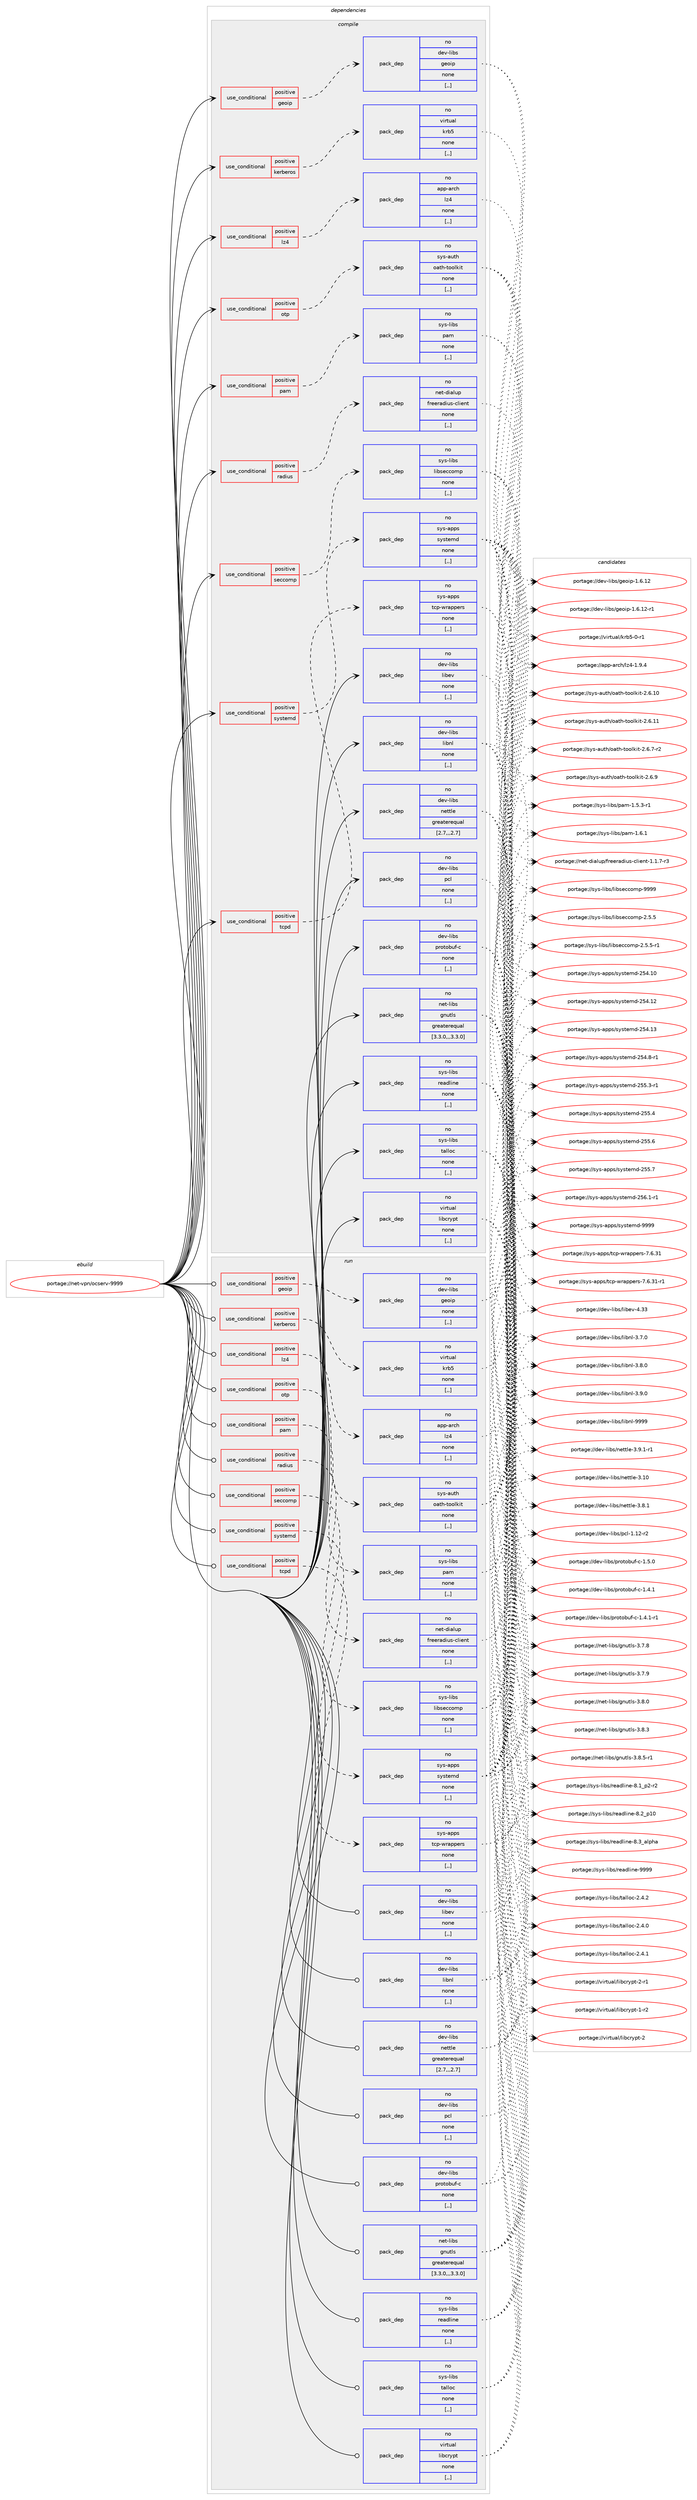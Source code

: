 digraph prolog {

# *************
# Graph options
# *************

newrank=true;
concentrate=true;
compound=true;
graph [rankdir=LR,fontname=Helvetica,fontsize=10,ranksep=1.5];#, ranksep=2.5, nodesep=0.2];
edge  [arrowhead=vee];
node  [fontname=Helvetica,fontsize=10];

# **********
# The ebuild
# **********

subgraph cluster_leftcol {
color=gray;
rank=same;
label=<<i>ebuild</i>>;
id [label="portage://net-vpn/ocserv-9999", color=red, width=4, href="../net-vpn/ocserv-9999.svg"];
}

# ****************
# The dependencies
# ****************

subgraph cluster_midcol {
color=gray;
label=<<i>dependencies</i>>;
subgraph cluster_compile {
fillcolor="#eeeeee";
style=filled;
label=<<i>compile</i>>;
subgraph cond99610 {
dependency377347 [label=<<TABLE BORDER="0" CELLBORDER="1" CELLSPACING="0" CELLPADDING="4"><TR><TD ROWSPAN="3" CELLPADDING="10">use_conditional</TD></TR><TR><TD>positive</TD></TR><TR><TD>geoip</TD></TR></TABLE>>, shape=none, color=red];
subgraph pack275011 {
dependency377348 [label=<<TABLE BORDER="0" CELLBORDER="1" CELLSPACING="0" CELLPADDING="4" WIDTH="220"><TR><TD ROWSPAN="6" CELLPADDING="30">pack_dep</TD></TR><TR><TD WIDTH="110">no</TD></TR><TR><TD>dev-libs</TD></TR><TR><TD>geoip</TD></TR><TR><TD>none</TD></TR><TR><TD>[,,]</TD></TR></TABLE>>, shape=none, color=blue];
}
dependency377347:e -> dependency377348:w [weight=20,style="dashed",arrowhead="vee"];
}
id:e -> dependency377347:w [weight=20,style="solid",arrowhead="vee"];
subgraph cond99611 {
dependency377349 [label=<<TABLE BORDER="0" CELLBORDER="1" CELLSPACING="0" CELLPADDING="4"><TR><TD ROWSPAN="3" CELLPADDING="10">use_conditional</TD></TR><TR><TD>positive</TD></TR><TR><TD>kerberos</TD></TR></TABLE>>, shape=none, color=red];
subgraph pack275012 {
dependency377350 [label=<<TABLE BORDER="0" CELLBORDER="1" CELLSPACING="0" CELLPADDING="4" WIDTH="220"><TR><TD ROWSPAN="6" CELLPADDING="30">pack_dep</TD></TR><TR><TD WIDTH="110">no</TD></TR><TR><TD>virtual</TD></TR><TR><TD>krb5</TD></TR><TR><TD>none</TD></TR><TR><TD>[,,]</TD></TR></TABLE>>, shape=none, color=blue];
}
dependency377349:e -> dependency377350:w [weight=20,style="dashed",arrowhead="vee"];
}
id:e -> dependency377349:w [weight=20,style="solid",arrowhead="vee"];
subgraph cond99612 {
dependency377351 [label=<<TABLE BORDER="0" CELLBORDER="1" CELLSPACING="0" CELLPADDING="4"><TR><TD ROWSPAN="3" CELLPADDING="10">use_conditional</TD></TR><TR><TD>positive</TD></TR><TR><TD>lz4</TD></TR></TABLE>>, shape=none, color=red];
subgraph pack275013 {
dependency377352 [label=<<TABLE BORDER="0" CELLBORDER="1" CELLSPACING="0" CELLPADDING="4" WIDTH="220"><TR><TD ROWSPAN="6" CELLPADDING="30">pack_dep</TD></TR><TR><TD WIDTH="110">no</TD></TR><TR><TD>app-arch</TD></TR><TR><TD>lz4</TD></TR><TR><TD>none</TD></TR><TR><TD>[,,]</TD></TR></TABLE>>, shape=none, color=blue];
}
dependency377351:e -> dependency377352:w [weight=20,style="dashed",arrowhead="vee"];
}
id:e -> dependency377351:w [weight=20,style="solid",arrowhead="vee"];
subgraph cond99613 {
dependency377353 [label=<<TABLE BORDER="0" CELLBORDER="1" CELLSPACING="0" CELLPADDING="4"><TR><TD ROWSPAN="3" CELLPADDING="10">use_conditional</TD></TR><TR><TD>positive</TD></TR><TR><TD>otp</TD></TR></TABLE>>, shape=none, color=red];
subgraph pack275014 {
dependency377354 [label=<<TABLE BORDER="0" CELLBORDER="1" CELLSPACING="0" CELLPADDING="4" WIDTH="220"><TR><TD ROWSPAN="6" CELLPADDING="30">pack_dep</TD></TR><TR><TD WIDTH="110">no</TD></TR><TR><TD>sys-auth</TD></TR><TR><TD>oath-toolkit</TD></TR><TR><TD>none</TD></TR><TR><TD>[,,]</TD></TR></TABLE>>, shape=none, color=blue];
}
dependency377353:e -> dependency377354:w [weight=20,style="dashed",arrowhead="vee"];
}
id:e -> dependency377353:w [weight=20,style="solid",arrowhead="vee"];
subgraph cond99614 {
dependency377355 [label=<<TABLE BORDER="0" CELLBORDER="1" CELLSPACING="0" CELLPADDING="4"><TR><TD ROWSPAN="3" CELLPADDING="10">use_conditional</TD></TR><TR><TD>positive</TD></TR><TR><TD>pam</TD></TR></TABLE>>, shape=none, color=red];
subgraph pack275015 {
dependency377356 [label=<<TABLE BORDER="0" CELLBORDER="1" CELLSPACING="0" CELLPADDING="4" WIDTH="220"><TR><TD ROWSPAN="6" CELLPADDING="30">pack_dep</TD></TR><TR><TD WIDTH="110">no</TD></TR><TR><TD>sys-libs</TD></TR><TR><TD>pam</TD></TR><TR><TD>none</TD></TR><TR><TD>[,,]</TD></TR></TABLE>>, shape=none, color=blue];
}
dependency377355:e -> dependency377356:w [weight=20,style="dashed",arrowhead="vee"];
}
id:e -> dependency377355:w [weight=20,style="solid",arrowhead="vee"];
subgraph cond99615 {
dependency377357 [label=<<TABLE BORDER="0" CELLBORDER="1" CELLSPACING="0" CELLPADDING="4"><TR><TD ROWSPAN="3" CELLPADDING="10">use_conditional</TD></TR><TR><TD>positive</TD></TR><TR><TD>radius</TD></TR></TABLE>>, shape=none, color=red];
subgraph pack275016 {
dependency377358 [label=<<TABLE BORDER="0" CELLBORDER="1" CELLSPACING="0" CELLPADDING="4" WIDTH="220"><TR><TD ROWSPAN="6" CELLPADDING="30">pack_dep</TD></TR><TR><TD WIDTH="110">no</TD></TR><TR><TD>net-dialup</TD></TR><TR><TD>freeradius-client</TD></TR><TR><TD>none</TD></TR><TR><TD>[,,]</TD></TR></TABLE>>, shape=none, color=blue];
}
dependency377357:e -> dependency377358:w [weight=20,style="dashed",arrowhead="vee"];
}
id:e -> dependency377357:w [weight=20,style="solid",arrowhead="vee"];
subgraph cond99616 {
dependency377359 [label=<<TABLE BORDER="0" CELLBORDER="1" CELLSPACING="0" CELLPADDING="4"><TR><TD ROWSPAN="3" CELLPADDING="10">use_conditional</TD></TR><TR><TD>positive</TD></TR><TR><TD>seccomp</TD></TR></TABLE>>, shape=none, color=red];
subgraph pack275017 {
dependency377360 [label=<<TABLE BORDER="0" CELLBORDER="1" CELLSPACING="0" CELLPADDING="4" WIDTH="220"><TR><TD ROWSPAN="6" CELLPADDING="30">pack_dep</TD></TR><TR><TD WIDTH="110">no</TD></TR><TR><TD>sys-libs</TD></TR><TR><TD>libseccomp</TD></TR><TR><TD>none</TD></TR><TR><TD>[,,]</TD></TR></TABLE>>, shape=none, color=blue];
}
dependency377359:e -> dependency377360:w [weight=20,style="dashed",arrowhead="vee"];
}
id:e -> dependency377359:w [weight=20,style="solid",arrowhead="vee"];
subgraph cond99617 {
dependency377361 [label=<<TABLE BORDER="0" CELLBORDER="1" CELLSPACING="0" CELLPADDING="4"><TR><TD ROWSPAN="3" CELLPADDING="10">use_conditional</TD></TR><TR><TD>positive</TD></TR><TR><TD>systemd</TD></TR></TABLE>>, shape=none, color=red];
subgraph pack275018 {
dependency377362 [label=<<TABLE BORDER="0" CELLBORDER="1" CELLSPACING="0" CELLPADDING="4" WIDTH="220"><TR><TD ROWSPAN="6" CELLPADDING="30">pack_dep</TD></TR><TR><TD WIDTH="110">no</TD></TR><TR><TD>sys-apps</TD></TR><TR><TD>systemd</TD></TR><TR><TD>none</TD></TR><TR><TD>[,,]</TD></TR></TABLE>>, shape=none, color=blue];
}
dependency377361:e -> dependency377362:w [weight=20,style="dashed",arrowhead="vee"];
}
id:e -> dependency377361:w [weight=20,style="solid",arrowhead="vee"];
subgraph cond99618 {
dependency377363 [label=<<TABLE BORDER="0" CELLBORDER="1" CELLSPACING="0" CELLPADDING="4"><TR><TD ROWSPAN="3" CELLPADDING="10">use_conditional</TD></TR><TR><TD>positive</TD></TR><TR><TD>tcpd</TD></TR></TABLE>>, shape=none, color=red];
subgraph pack275019 {
dependency377364 [label=<<TABLE BORDER="0" CELLBORDER="1" CELLSPACING="0" CELLPADDING="4" WIDTH="220"><TR><TD ROWSPAN="6" CELLPADDING="30">pack_dep</TD></TR><TR><TD WIDTH="110">no</TD></TR><TR><TD>sys-apps</TD></TR><TR><TD>tcp-wrappers</TD></TR><TR><TD>none</TD></TR><TR><TD>[,,]</TD></TR></TABLE>>, shape=none, color=blue];
}
dependency377363:e -> dependency377364:w [weight=20,style="dashed",arrowhead="vee"];
}
id:e -> dependency377363:w [weight=20,style="solid",arrowhead="vee"];
subgraph pack275020 {
dependency377365 [label=<<TABLE BORDER="0" CELLBORDER="1" CELLSPACING="0" CELLPADDING="4" WIDTH="220"><TR><TD ROWSPAN="6" CELLPADDING="30">pack_dep</TD></TR><TR><TD WIDTH="110">no</TD></TR><TR><TD>dev-libs</TD></TR><TR><TD>libev</TD></TR><TR><TD>none</TD></TR><TR><TD>[,,]</TD></TR></TABLE>>, shape=none, color=blue];
}
id:e -> dependency377365:w [weight=20,style="solid",arrowhead="vee"];
subgraph pack275021 {
dependency377366 [label=<<TABLE BORDER="0" CELLBORDER="1" CELLSPACING="0" CELLPADDING="4" WIDTH="220"><TR><TD ROWSPAN="6" CELLPADDING="30">pack_dep</TD></TR><TR><TD WIDTH="110">no</TD></TR><TR><TD>dev-libs</TD></TR><TR><TD>libnl</TD></TR><TR><TD>none</TD></TR><TR><TD>[,,]</TD></TR></TABLE>>, shape=none, color=blue];
}
id:e -> dependency377366:w [weight=20,style="solid",arrowhead="vee"];
subgraph pack275022 {
dependency377367 [label=<<TABLE BORDER="0" CELLBORDER="1" CELLSPACING="0" CELLPADDING="4" WIDTH="220"><TR><TD ROWSPAN="6" CELLPADDING="30">pack_dep</TD></TR><TR><TD WIDTH="110">no</TD></TR><TR><TD>dev-libs</TD></TR><TR><TD>nettle</TD></TR><TR><TD>greaterequal</TD></TR><TR><TD>[2.7,,,2.7]</TD></TR></TABLE>>, shape=none, color=blue];
}
id:e -> dependency377367:w [weight=20,style="solid",arrowhead="vee"];
subgraph pack275023 {
dependency377368 [label=<<TABLE BORDER="0" CELLBORDER="1" CELLSPACING="0" CELLPADDING="4" WIDTH="220"><TR><TD ROWSPAN="6" CELLPADDING="30">pack_dep</TD></TR><TR><TD WIDTH="110">no</TD></TR><TR><TD>dev-libs</TD></TR><TR><TD>pcl</TD></TR><TR><TD>none</TD></TR><TR><TD>[,,]</TD></TR></TABLE>>, shape=none, color=blue];
}
id:e -> dependency377368:w [weight=20,style="solid",arrowhead="vee"];
subgraph pack275024 {
dependency377369 [label=<<TABLE BORDER="0" CELLBORDER="1" CELLSPACING="0" CELLPADDING="4" WIDTH="220"><TR><TD ROWSPAN="6" CELLPADDING="30">pack_dep</TD></TR><TR><TD WIDTH="110">no</TD></TR><TR><TD>dev-libs</TD></TR><TR><TD>protobuf-c</TD></TR><TR><TD>none</TD></TR><TR><TD>[,,]</TD></TR></TABLE>>, shape=none, color=blue];
}
id:e -> dependency377369:w [weight=20,style="solid",arrowhead="vee"];
subgraph pack275025 {
dependency377370 [label=<<TABLE BORDER="0" CELLBORDER="1" CELLSPACING="0" CELLPADDING="4" WIDTH="220"><TR><TD ROWSPAN="6" CELLPADDING="30">pack_dep</TD></TR><TR><TD WIDTH="110">no</TD></TR><TR><TD>net-libs</TD></TR><TR><TD>gnutls</TD></TR><TR><TD>greaterequal</TD></TR><TR><TD>[3.3.0,,,3.3.0]</TD></TR></TABLE>>, shape=none, color=blue];
}
id:e -> dependency377370:w [weight=20,style="solid",arrowhead="vee"];
subgraph pack275026 {
dependency377371 [label=<<TABLE BORDER="0" CELLBORDER="1" CELLSPACING="0" CELLPADDING="4" WIDTH="220"><TR><TD ROWSPAN="6" CELLPADDING="30">pack_dep</TD></TR><TR><TD WIDTH="110">no</TD></TR><TR><TD>sys-libs</TD></TR><TR><TD>readline</TD></TR><TR><TD>none</TD></TR><TR><TD>[,,]</TD></TR></TABLE>>, shape=none, color=blue];
}
id:e -> dependency377371:w [weight=20,style="solid",arrowhead="vee"];
subgraph pack275027 {
dependency377372 [label=<<TABLE BORDER="0" CELLBORDER="1" CELLSPACING="0" CELLPADDING="4" WIDTH="220"><TR><TD ROWSPAN="6" CELLPADDING="30">pack_dep</TD></TR><TR><TD WIDTH="110">no</TD></TR><TR><TD>sys-libs</TD></TR><TR><TD>talloc</TD></TR><TR><TD>none</TD></TR><TR><TD>[,,]</TD></TR></TABLE>>, shape=none, color=blue];
}
id:e -> dependency377372:w [weight=20,style="solid",arrowhead="vee"];
subgraph pack275028 {
dependency377373 [label=<<TABLE BORDER="0" CELLBORDER="1" CELLSPACING="0" CELLPADDING="4" WIDTH="220"><TR><TD ROWSPAN="6" CELLPADDING="30">pack_dep</TD></TR><TR><TD WIDTH="110">no</TD></TR><TR><TD>virtual</TD></TR><TR><TD>libcrypt</TD></TR><TR><TD>none</TD></TR><TR><TD>[,,]</TD></TR></TABLE>>, shape=none, color=blue];
}
id:e -> dependency377373:w [weight=20,style="solid",arrowhead="vee"];
}
subgraph cluster_compileandrun {
fillcolor="#eeeeee";
style=filled;
label=<<i>compile and run</i>>;
}
subgraph cluster_run {
fillcolor="#eeeeee";
style=filled;
label=<<i>run</i>>;
subgraph cond99619 {
dependency377374 [label=<<TABLE BORDER="0" CELLBORDER="1" CELLSPACING="0" CELLPADDING="4"><TR><TD ROWSPAN="3" CELLPADDING="10">use_conditional</TD></TR><TR><TD>positive</TD></TR><TR><TD>geoip</TD></TR></TABLE>>, shape=none, color=red];
subgraph pack275029 {
dependency377375 [label=<<TABLE BORDER="0" CELLBORDER="1" CELLSPACING="0" CELLPADDING="4" WIDTH="220"><TR><TD ROWSPAN="6" CELLPADDING="30">pack_dep</TD></TR><TR><TD WIDTH="110">no</TD></TR><TR><TD>dev-libs</TD></TR><TR><TD>geoip</TD></TR><TR><TD>none</TD></TR><TR><TD>[,,]</TD></TR></TABLE>>, shape=none, color=blue];
}
dependency377374:e -> dependency377375:w [weight=20,style="dashed",arrowhead="vee"];
}
id:e -> dependency377374:w [weight=20,style="solid",arrowhead="odot"];
subgraph cond99620 {
dependency377376 [label=<<TABLE BORDER="0" CELLBORDER="1" CELLSPACING="0" CELLPADDING="4"><TR><TD ROWSPAN="3" CELLPADDING="10">use_conditional</TD></TR><TR><TD>positive</TD></TR><TR><TD>kerberos</TD></TR></TABLE>>, shape=none, color=red];
subgraph pack275030 {
dependency377377 [label=<<TABLE BORDER="0" CELLBORDER="1" CELLSPACING="0" CELLPADDING="4" WIDTH="220"><TR><TD ROWSPAN="6" CELLPADDING="30">pack_dep</TD></TR><TR><TD WIDTH="110">no</TD></TR><TR><TD>virtual</TD></TR><TR><TD>krb5</TD></TR><TR><TD>none</TD></TR><TR><TD>[,,]</TD></TR></TABLE>>, shape=none, color=blue];
}
dependency377376:e -> dependency377377:w [weight=20,style="dashed",arrowhead="vee"];
}
id:e -> dependency377376:w [weight=20,style="solid",arrowhead="odot"];
subgraph cond99621 {
dependency377378 [label=<<TABLE BORDER="0" CELLBORDER="1" CELLSPACING="0" CELLPADDING="4"><TR><TD ROWSPAN="3" CELLPADDING="10">use_conditional</TD></TR><TR><TD>positive</TD></TR><TR><TD>lz4</TD></TR></TABLE>>, shape=none, color=red];
subgraph pack275031 {
dependency377379 [label=<<TABLE BORDER="0" CELLBORDER="1" CELLSPACING="0" CELLPADDING="4" WIDTH="220"><TR><TD ROWSPAN="6" CELLPADDING="30">pack_dep</TD></TR><TR><TD WIDTH="110">no</TD></TR><TR><TD>app-arch</TD></TR><TR><TD>lz4</TD></TR><TR><TD>none</TD></TR><TR><TD>[,,]</TD></TR></TABLE>>, shape=none, color=blue];
}
dependency377378:e -> dependency377379:w [weight=20,style="dashed",arrowhead="vee"];
}
id:e -> dependency377378:w [weight=20,style="solid",arrowhead="odot"];
subgraph cond99622 {
dependency377380 [label=<<TABLE BORDER="0" CELLBORDER="1" CELLSPACING="0" CELLPADDING="4"><TR><TD ROWSPAN="3" CELLPADDING="10">use_conditional</TD></TR><TR><TD>positive</TD></TR><TR><TD>otp</TD></TR></TABLE>>, shape=none, color=red];
subgraph pack275032 {
dependency377381 [label=<<TABLE BORDER="0" CELLBORDER="1" CELLSPACING="0" CELLPADDING="4" WIDTH="220"><TR><TD ROWSPAN="6" CELLPADDING="30">pack_dep</TD></TR><TR><TD WIDTH="110">no</TD></TR><TR><TD>sys-auth</TD></TR><TR><TD>oath-toolkit</TD></TR><TR><TD>none</TD></TR><TR><TD>[,,]</TD></TR></TABLE>>, shape=none, color=blue];
}
dependency377380:e -> dependency377381:w [weight=20,style="dashed",arrowhead="vee"];
}
id:e -> dependency377380:w [weight=20,style="solid",arrowhead="odot"];
subgraph cond99623 {
dependency377382 [label=<<TABLE BORDER="0" CELLBORDER="1" CELLSPACING="0" CELLPADDING="4"><TR><TD ROWSPAN="3" CELLPADDING="10">use_conditional</TD></TR><TR><TD>positive</TD></TR><TR><TD>pam</TD></TR></TABLE>>, shape=none, color=red];
subgraph pack275033 {
dependency377383 [label=<<TABLE BORDER="0" CELLBORDER="1" CELLSPACING="0" CELLPADDING="4" WIDTH="220"><TR><TD ROWSPAN="6" CELLPADDING="30">pack_dep</TD></TR><TR><TD WIDTH="110">no</TD></TR><TR><TD>sys-libs</TD></TR><TR><TD>pam</TD></TR><TR><TD>none</TD></TR><TR><TD>[,,]</TD></TR></TABLE>>, shape=none, color=blue];
}
dependency377382:e -> dependency377383:w [weight=20,style="dashed",arrowhead="vee"];
}
id:e -> dependency377382:w [weight=20,style="solid",arrowhead="odot"];
subgraph cond99624 {
dependency377384 [label=<<TABLE BORDER="0" CELLBORDER="1" CELLSPACING="0" CELLPADDING="4"><TR><TD ROWSPAN="3" CELLPADDING="10">use_conditional</TD></TR><TR><TD>positive</TD></TR><TR><TD>radius</TD></TR></TABLE>>, shape=none, color=red];
subgraph pack275034 {
dependency377385 [label=<<TABLE BORDER="0" CELLBORDER="1" CELLSPACING="0" CELLPADDING="4" WIDTH="220"><TR><TD ROWSPAN="6" CELLPADDING="30">pack_dep</TD></TR><TR><TD WIDTH="110">no</TD></TR><TR><TD>net-dialup</TD></TR><TR><TD>freeradius-client</TD></TR><TR><TD>none</TD></TR><TR><TD>[,,]</TD></TR></TABLE>>, shape=none, color=blue];
}
dependency377384:e -> dependency377385:w [weight=20,style="dashed",arrowhead="vee"];
}
id:e -> dependency377384:w [weight=20,style="solid",arrowhead="odot"];
subgraph cond99625 {
dependency377386 [label=<<TABLE BORDER="0" CELLBORDER="1" CELLSPACING="0" CELLPADDING="4"><TR><TD ROWSPAN="3" CELLPADDING="10">use_conditional</TD></TR><TR><TD>positive</TD></TR><TR><TD>seccomp</TD></TR></TABLE>>, shape=none, color=red];
subgraph pack275035 {
dependency377387 [label=<<TABLE BORDER="0" CELLBORDER="1" CELLSPACING="0" CELLPADDING="4" WIDTH="220"><TR><TD ROWSPAN="6" CELLPADDING="30">pack_dep</TD></TR><TR><TD WIDTH="110">no</TD></TR><TR><TD>sys-libs</TD></TR><TR><TD>libseccomp</TD></TR><TR><TD>none</TD></TR><TR><TD>[,,]</TD></TR></TABLE>>, shape=none, color=blue];
}
dependency377386:e -> dependency377387:w [weight=20,style="dashed",arrowhead="vee"];
}
id:e -> dependency377386:w [weight=20,style="solid",arrowhead="odot"];
subgraph cond99626 {
dependency377388 [label=<<TABLE BORDER="0" CELLBORDER="1" CELLSPACING="0" CELLPADDING="4"><TR><TD ROWSPAN="3" CELLPADDING="10">use_conditional</TD></TR><TR><TD>positive</TD></TR><TR><TD>systemd</TD></TR></TABLE>>, shape=none, color=red];
subgraph pack275036 {
dependency377389 [label=<<TABLE BORDER="0" CELLBORDER="1" CELLSPACING="0" CELLPADDING="4" WIDTH="220"><TR><TD ROWSPAN="6" CELLPADDING="30">pack_dep</TD></TR><TR><TD WIDTH="110">no</TD></TR><TR><TD>sys-apps</TD></TR><TR><TD>systemd</TD></TR><TR><TD>none</TD></TR><TR><TD>[,,]</TD></TR></TABLE>>, shape=none, color=blue];
}
dependency377388:e -> dependency377389:w [weight=20,style="dashed",arrowhead="vee"];
}
id:e -> dependency377388:w [weight=20,style="solid",arrowhead="odot"];
subgraph cond99627 {
dependency377390 [label=<<TABLE BORDER="0" CELLBORDER="1" CELLSPACING="0" CELLPADDING="4"><TR><TD ROWSPAN="3" CELLPADDING="10">use_conditional</TD></TR><TR><TD>positive</TD></TR><TR><TD>tcpd</TD></TR></TABLE>>, shape=none, color=red];
subgraph pack275037 {
dependency377391 [label=<<TABLE BORDER="0" CELLBORDER="1" CELLSPACING="0" CELLPADDING="4" WIDTH="220"><TR><TD ROWSPAN="6" CELLPADDING="30">pack_dep</TD></TR><TR><TD WIDTH="110">no</TD></TR><TR><TD>sys-apps</TD></TR><TR><TD>tcp-wrappers</TD></TR><TR><TD>none</TD></TR><TR><TD>[,,]</TD></TR></TABLE>>, shape=none, color=blue];
}
dependency377390:e -> dependency377391:w [weight=20,style="dashed",arrowhead="vee"];
}
id:e -> dependency377390:w [weight=20,style="solid",arrowhead="odot"];
subgraph pack275038 {
dependency377392 [label=<<TABLE BORDER="0" CELLBORDER="1" CELLSPACING="0" CELLPADDING="4" WIDTH="220"><TR><TD ROWSPAN="6" CELLPADDING="30">pack_dep</TD></TR><TR><TD WIDTH="110">no</TD></TR><TR><TD>dev-libs</TD></TR><TR><TD>libev</TD></TR><TR><TD>none</TD></TR><TR><TD>[,,]</TD></TR></TABLE>>, shape=none, color=blue];
}
id:e -> dependency377392:w [weight=20,style="solid",arrowhead="odot"];
subgraph pack275039 {
dependency377393 [label=<<TABLE BORDER="0" CELLBORDER="1" CELLSPACING="0" CELLPADDING="4" WIDTH="220"><TR><TD ROWSPAN="6" CELLPADDING="30">pack_dep</TD></TR><TR><TD WIDTH="110">no</TD></TR><TR><TD>dev-libs</TD></TR><TR><TD>libnl</TD></TR><TR><TD>none</TD></TR><TR><TD>[,,]</TD></TR></TABLE>>, shape=none, color=blue];
}
id:e -> dependency377393:w [weight=20,style="solid",arrowhead="odot"];
subgraph pack275040 {
dependency377394 [label=<<TABLE BORDER="0" CELLBORDER="1" CELLSPACING="0" CELLPADDING="4" WIDTH="220"><TR><TD ROWSPAN="6" CELLPADDING="30">pack_dep</TD></TR><TR><TD WIDTH="110">no</TD></TR><TR><TD>dev-libs</TD></TR><TR><TD>nettle</TD></TR><TR><TD>greaterequal</TD></TR><TR><TD>[2.7,,,2.7]</TD></TR></TABLE>>, shape=none, color=blue];
}
id:e -> dependency377394:w [weight=20,style="solid",arrowhead="odot"];
subgraph pack275041 {
dependency377395 [label=<<TABLE BORDER="0" CELLBORDER="1" CELLSPACING="0" CELLPADDING="4" WIDTH="220"><TR><TD ROWSPAN="6" CELLPADDING="30">pack_dep</TD></TR><TR><TD WIDTH="110">no</TD></TR><TR><TD>dev-libs</TD></TR><TR><TD>pcl</TD></TR><TR><TD>none</TD></TR><TR><TD>[,,]</TD></TR></TABLE>>, shape=none, color=blue];
}
id:e -> dependency377395:w [weight=20,style="solid",arrowhead="odot"];
subgraph pack275042 {
dependency377396 [label=<<TABLE BORDER="0" CELLBORDER="1" CELLSPACING="0" CELLPADDING="4" WIDTH="220"><TR><TD ROWSPAN="6" CELLPADDING="30">pack_dep</TD></TR><TR><TD WIDTH="110">no</TD></TR><TR><TD>dev-libs</TD></TR><TR><TD>protobuf-c</TD></TR><TR><TD>none</TD></TR><TR><TD>[,,]</TD></TR></TABLE>>, shape=none, color=blue];
}
id:e -> dependency377396:w [weight=20,style="solid",arrowhead="odot"];
subgraph pack275043 {
dependency377397 [label=<<TABLE BORDER="0" CELLBORDER="1" CELLSPACING="0" CELLPADDING="4" WIDTH="220"><TR><TD ROWSPAN="6" CELLPADDING="30">pack_dep</TD></TR><TR><TD WIDTH="110">no</TD></TR><TR><TD>net-libs</TD></TR><TR><TD>gnutls</TD></TR><TR><TD>greaterequal</TD></TR><TR><TD>[3.3.0,,,3.3.0]</TD></TR></TABLE>>, shape=none, color=blue];
}
id:e -> dependency377397:w [weight=20,style="solid",arrowhead="odot"];
subgraph pack275044 {
dependency377398 [label=<<TABLE BORDER="0" CELLBORDER="1" CELLSPACING="0" CELLPADDING="4" WIDTH="220"><TR><TD ROWSPAN="6" CELLPADDING="30">pack_dep</TD></TR><TR><TD WIDTH="110">no</TD></TR><TR><TD>sys-libs</TD></TR><TR><TD>readline</TD></TR><TR><TD>none</TD></TR><TR><TD>[,,]</TD></TR></TABLE>>, shape=none, color=blue];
}
id:e -> dependency377398:w [weight=20,style="solid",arrowhead="odot"];
subgraph pack275045 {
dependency377399 [label=<<TABLE BORDER="0" CELLBORDER="1" CELLSPACING="0" CELLPADDING="4" WIDTH="220"><TR><TD ROWSPAN="6" CELLPADDING="30">pack_dep</TD></TR><TR><TD WIDTH="110">no</TD></TR><TR><TD>sys-libs</TD></TR><TR><TD>talloc</TD></TR><TR><TD>none</TD></TR><TR><TD>[,,]</TD></TR></TABLE>>, shape=none, color=blue];
}
id:e -> dependency377399:w [weight=20,style="solid",arrowhead="odot"];
subgraph pack275046 {
dependency377400 [label=<<TABLE BORDER="0" CELLBORDER="1" CELLSPACING="0" CELLPADDING="4" WIDTH="220"><TR><TD ROWSPAN="6" CELLPADDING="30">pack_dep</TD></TR><TR><TD WIDTH="110">no</TD></TR><TR><TD>virtual</TD></TR><TR><TD>libcrypt</TD></TR><TR><TD>none</TD></TR><TR><TD>[,,]</TD></TR></TABLE>>, shape=none, color=blue];
}
id:e -> dependency377400:w [weight=20,style="solid",arrowhead="odot"];
}
}

# **************
# The candidates
# **************

subgraph cluster_choices {
rank=same;
color=gray;
label=<<i>candidates</i>>;

subgraph choice275011 {
color=black;
nodesep=1;
choice10010111845108105981154710310111110511245494654464950 [label="portage://dev-libs/geoip-1.6.12", color=red, width=4,href="../dev-libs/geoip-1.6.12.svg"];
choice100101118451081059811547103101111105112454946544649504511449 [label="portage://dev-libs/geoip-1.6.12-r1", color=red, width=4,href="../dev-libs/geoip-1.6.12-r1.svg"];
dependency377348:e -> choice10010111845108105981154710310111110511245494654464950:w [style=dotted,weight="100"];
dependency377348:e -> choice100101118451081059811547103101111105112454946544649504511449:w [style=dotted,weight="100"];
}
subgraph choice275012 {
color=black;
nodesep=1;
choice1181051141161179710847107114985345484511449 [label="portage://virtual/krb5-0-r1", color=red, width=4,href="../virtual/krb5-0-r1.svg"];
dependency377350:e -> choice1181051141161179710847107114985345484511449:w [style=dotted,weight="100"];
}
subgraph choice275013 {
color=black;
nodesep=1;
choice971121124597114991044710812252454946574652 [label="portage://app-arch/lz4-1.9.4", color=red, width=4,href="../app-arch/lz4-1.9.4.svg"];
dependency377352:e -> choice971121124597114991044710812252454946574652:w [style=dotted,weight="100"];
}
subgraph choice275014 {
color=black;
nodesep=1;
choice115121115459711711610447111971161044511611111110810710511645504654464948 [label="portage://sys-auth/oath-toolkit-2.6.10", color=red, width=4,href="../sys-auth/oath-toolkit-2.6.10.svg"];
choice115121115459711711610447111971161044511611111110810710511645504654464949 [label="portage://sys-auth/oath-toolkit-2.6.11", color=red, width=4,href="../sys-auth/oath-toolkit-2.6.11.svg"];
choice11512111545971171161044711197116104451161111111081071051164550465446554511450 [label="portage://sys-auth/oath-toolkit-2.6.7-r2", color=red, width=4,href="../sys-auth/oath-toolkit-2.6.7-r2.svg"];
choice1151211154597117116104471119711610445116111111108107105116455046544657 [label="portage://sys-auth/oath-toolkit-2.6.9", color=red, width=4,href="../sys-auth/oath-toolkit-2.6.9.svg"];
dependency377354:e -> choice115121115459711711610447111971161044511611111110810710511645504654464948:w [style=dotted,weight="100"];
dependency377354:e -> choice115121115459711711610447111971161044511611111110810710511645504654464949:w [style=dotted,weight="100"];
dependency377354:e -> choice11512111545971171161044711197116104451161111111081071051164550465446554511450:w [style=dotted,weight="100"];
dependency377354:e -> choice1151211154597117116104471119711610445116111111108107105116455046544657:w [style=dotted,weight="100"];
}
subgraph choice275015 {
color=black;
nodesep=1;
choice115121115451081059811547112971094549465346514511449 [label="portage://sys-libs/pam-1.5.3-r1", color=red, width=4,href="../sys-libs/pam-1.5.3-r1.svg"];
choice11512111545108105981154711297109454946544649 [label="portage://sys-libs/pam-1.6.1", color=red, width=4,href="../sys-libs/pam-1.6.1.svg"];
dependency377356:e -> choice115121115451081059811547112971094549465346514511449:w [style=dotted,weight="100"];
dependency377356:e -> choice11512111545108105981154711297109454946544649:w [style=dotted,weight="100"];
}
subgraph choice275016 {
color=black;
nodesep=1;
choice1101011164510010597108117112471021141011011149710010511711545991081051011101164549464946554511451 [label="portage://net-dialup/freeradius-client-1.1.7-r3", color=red, width=4,href="../net-dialup/freeradius-client-1.1.7-r3.svg"];
dependency377358:e -> choice1101011164510010597108117112471021141011011149710010511711545991081051011101164549464946554511451:w [style=dotted,weight="100"];
}
subgraph choice275017 {
color=black;
nodesep=1;
choice115121115451081059811547108105981151019999111109112455046534653 [label="portage://sys-libs/libseccomp-2.5.5", color=red, width=4,href="../sys-libs/libseccomp-2.5.5.svg"];
choice1151211154510810598115471081059811510199991111091124550465346534511449 [label="portage://sys-libs/libseccomp-2.5.5-r1", color=red, width=4,href="../sys-libs/libseccomp-2.5.5-r1.svg"];
choice1151211154510810598115471081059811510199991111091124557575757 [label="portage://sys-libs/libseccomp-9999", color=red, width=4,href="../sys-libs/libseccomp-9999.svg"];
dependency377360:e -> choice115121115451081059811547108105981151019999111109112455046534653:w [style=dotted,weight="100"];
dependency377360:e -> choice1151211154510810598115471081059811510199991111091124550465346534511449:w [style=dotted,weight="100"];
dependency377360:e -> choice1151211154510810598115471081059811510199991111091124557575757:w [style=dotted,weight="100"];
}
subgraph choice275018 {
color=black;
nodesep=1;
choice11512111545971121121154711512111511610110910045505352464948 [label="portage://sys-apps/systemd-254.10", color=red, width=4,href="../sys-apps/systemd-254.10.svg"];
choice11512111545971121121154711512111511610110910045505352464950 [label="portage://sys-apps/systemd-254.12", color=red, width=4,href="../sys-apps/systemd-254.12.svg"];
choice11512111545971121121154711512111511610110910045505352464951 [label="portage://sys-apps/systemd-254.13", color=red, width=4,href="../sys-apps/systemd-254.13.svg"];
choice1151211154597112112115471151211151161011091004550535246564511449 [label="portage://sys-apps/systemd-254.8-r1", color=red, width=4,href="../sys-apps/systemd-254.8-r1.svg"];
choice1151211154597112112115471151211151161011091004550535346514511449 [label="portage://sys-apps/systemd-255.3-r1", color=red, width=4,href="../sys-apps/systemd-255.3-r1.svg"];
choice115121115459711211211547115121115116101109100455053534652 [label="portage://sys-apps/systemd-255.4", color=red, width=4,href="../sys-apps/systemd-255.4.svg"];
choice115121115459711211211547115121115116101109100455053534654 [label="portage://sys-apps/systemd-255.6", color=red, width=4,href="../sys-apps/systemd-255.6.svg"];
choice115121115459711211211547115121115116101109100455053534655 [label="portage://sys-apps/systemd-255.7", color=red, width=4,href="../sys-apps/systemd-255.7.svg"];
choice1151211154597112112115471151211151161011091004550535446494511449 [label="portage://sys-apps/systemd-256.1-r1", color=red, width=4,href="../sys-apps/systemd-256.1-r1.svg"];
choice1151211154597112112115471151211151161011091004557575757 [label="portage://sys-apps/systemd-9999", color=red, width=4,href="../sys-apps/systemd-9999.svg"];
dependency377362:e -> choice11512111545971121121154711512111511610110910045505352464948:w [style=dotted,weight="100"];
dependency377362:e -> choice11512111545971121121154711512111511610110910045505352464950:w [style=dotted,weight="100"];
dependency377362:e -> choice11512111545971121121154711512111511610110910045505352464951:w [style=dotted,weight="100"];
dependency377362:e -> choice1151211154597112112115471151211151161011091004550535246564511449:w [style=dotted,weight="100"];
dependency377362:e -> choice1151211154597112112115471151211151161011091004550535346514511449:w [style=dotted,weight="100"];
dependency377362:e -> choice115121115459711211211547115121115116101109100455053534652:w [style=dotted,weight="100"];
dependency377362:e -> choice115121115459711211211547115121115116101109100455053534654:w [style=dotted,weight="100"];
dependency377362:e -> choice115121115459711211211547115121115116101109100455053534655:w [style=dotted,weight="100"];
dependency377362:e -> choice1151211154597112112115471151211151161011091004550535446494511449:w [style=dotted,weight="100"];
dependency377362:e -> choice1151211154597112112115471151211151161011091004557575757:w [style=dotted,weight="100"];
}
subgraph choice275019 {
color=black;
nodesep=1;
choice11512111545971121121154711699112451191149711211210111411545554654465149 [label="portage://sys-apps/tcp-wrappers-7.6.31", color=red, width=4,href="../sys-apps/tcp-wrappers-7.6.31.svg"];
choice115121115459711211211547116991124511911497112112101114115455546544651494511449 [label="portage://sys-apps/tcp-wrappers-7.6.31-r1", color=red, width=4,href="../sys-apps/tcp-wrappers-7.6.31-r1.svg"];
dependency377364:e -> choice11512111545971121121154711699112451191149711211210111411545554654465149:w [style=dotted,weight="100"];
dependency377364:e -> choice115121115459711211211547116991124511911497112112101114115455546544651494511449:w [style=dotted,weight="100"];
}
subgraph choice275020 {
color=black;
nodesep=1;
choice100101118451081059811547108105981011184552465151 [label="portage://dev-libs/libev-4.33", color=red, width=4,href="../dev-libs/libev-4.33.svg"];
dependency377365:e -> choice100101118451081059811547108105981011184552465151:w [style=dotted,weight="100"];
}
subgraph choice275021 {
color=black;
nodesep=1;
choice10010111845108105981154710810598110108455146554648 [label="portage://dev-libs/libnl-3.7.0", color=red, width=4,href="../dev-libs/libnl-3.7.0.svg"];
choice10010111845108105981154710810598110108455146564648 [label="portage://dev-libs/libnl-3.8.0", color=red, width=4,href="../dev-libs/libnl-3.8.0.svg"];
choice10010111845108105981154710810598110108455146574648 [label="portage://dev-libs/libnl-3.9.0", color=red, width=4,href="../dev-libs/libnl-3.9.0.svg"];
choice100101118451081059811547108105981101084557575757 [label="portage://dev-libs/libnl-9999", color=red, width=4,href="../dev-libs/libnl-9999.svg"];
dependency377366:e -> choice10010111845108105981154710810598110108455146554648:w [style=dotted,weight="100"];
dependency377366:e -> choice10010111845108105981154710810598110108455146564648:w [style=dotted,weight="100"];
dependency377366:e -> choice10010111845108105981154710810598110108455146574648:w [style=dotted,weight="100"];
dependency377366:e -> choice100101118451081059811547108105981101084557575757:w [style=dotted,weight="100"];
}
subgraph choice275022 {
color=black;
nodesep=1;
choice1001011184510810598115471101011161161081014551464948 [label="portage://dev-libs/nettle-3.10", color=red, width=4,href="../dev-libs/nettle-3.10.svg"];
choice100101118451081059811547110101116116108101455146564649 [label="portage://dev-libs/nettle-3.8.1", color=red, width=4,href="../dev-libs/nettle-3.8.1.svg"];
choice1001011184510810598115471101011161161081014551465746494511449 [label="portage://dev-libs/nettle-3.9.1-r1", color=red, width=4,href="../dev-libs/nettle-3.9.1-r1.svg"];
dependency377367:e -> choice1001011184510810598115471101011161161081014551464948:w [style=dotted,weight="100"];
dependency377367:e -> choice100101118451081059811547110101116116108101455146564649:w [style=dotted,weight="100"];
dependency377367:e -> choice1001011184510810598115471101011161161081014551465746494511449:w [style=dotted,weight="100"];
}
subgraph choice275023 {
color=black;
nodesep=1;
choice1001011184510810598115471129910845494649504511450 [label="portage://dev-libs/pcl-1.12-r2", color=red, width=4,href="../dev-libs/pcl-1.12-r2.svg"];
dependency377368:e -> choice1001011184510810598115471129910845494649504511450:w [style=dotted,weight="100"];
}
subgraph choice275024 {
color=black;
nodesep=1;
choice100101118451081059811547112114111116111981171024599454946524649 [label="portage://dev-libs/protobuf-c-1.4.1", color=red, width=4,href="../dev-libs/protobuf-c-1.4.1.svg"];
choice1001011184510810598115471121141111161119811710245994549465246494511449 [label="portage://dev-libs/protobuf-c-1.4.1-r1", color=red, width=4,href="../dev-libs/protobuf-c-1.4.1-r1.svg"];
choice100101118451081059811547112114111116111981171024599454946534648 [label="portage://dev-libs/protobuf-c-1.5.0", color=red, width=4,href="../dev-libs/protobuf-c-1.5.0.svg"];
dependency377369:e -> choice100101118451081059811547112114111116111981171024599454946524649:w [style=dotted,weight="100"];
dependency377369:e -> choice1001011184510810598115471121141111161119811710245994549465246494511449:w [style=dotted,weight="100"];
dependency377369:e -> choice100101118451081059811547112114111116111981171024599454946534648:w [style=dotted,weight="100"];
}
subgraph choice275025 {
color=black;
nodesep=1;
choice110101116451081059811547103110117116108115455146554656 [label="portage://net-libs/gnutls-3.7.8", color=red, width=4,href="../net-libs/gnutls-3.7.8.svg"];
choice110101116451081059811547103110117116108115455146554657 [label="portage://net-libs/gnutls-3.7.9", color=red, width=4,href="../net-libs/gnutls-3.7.9.svg"];
choice110101116451081059811547103110117116108115455146564648 [label="portage://net-libs/gnutls-3.8.0", color=red, width=4,href="../net-libs/gnutls-3.8.0.svg"];
choice110101116451081059811547103110117116108115455146564651 [label="portage://net-libs/gnutls-3.8.3", color=red, width=4,href="../net-libs/gnutls-3.8.3.svg"];
choice1101011164510810598115471031101171161081154551465646534511449 [label="portage://net-libs/gnutls-3.8.5-r1", color=red, width=4,href="../net-libs/gnutls-3.8.5-r1.svg"];
dependency377370:e -> choice110101116451081059811547103110117116108115455146554656:w [style=dotted,weight="100"];
dependency377370:e -> choice110101116451081059811547103110117116108115455146554657:w [style=dotted,weight="100"];
dependency377370:e -> choice110101116451081059811547103110117116108115455146564648:w [style=dotted,weight="100"];
dependency377370:e -> choice110101116451081059811547103110117116108115455146564651:w [style=dotted,weight="100"];
dependency377370:e -> choice1101011164510810598115471031101171161081154551465646534511449:w [style=dotted,weight="100"];
}
subgraph choice275026 {
color=black;
nodesep=1;
choice115121115451081059811547114101971001081051101014556464995112504511450 [label="portage://sys-libs/readline-8.1_p2-r2", color=red, width=4,href="../sys-libs/readline-8.1_p2-r2.svg"];
choice1151211154510810598115471141019710010810511010145564650951124948 [label="portage://sys-libs/readline-8.2_p10", color=red, width=4,href="../sys-libs/readline-8.2_p10.svg"];
choice1151211154510810598115471141019710010810511010145564651959710811210497 [label="portage://sys-libs/readline-8.3_alpha", color=red, width=4,href="../sys-libs/readline-8.3_alpha.svg"];
choice115121115451081059811547114101971001081051101014557575757 [label="portage://sys-libs/readline-9999", color=red, width=4,href="../sys-libs/readline-9999.svg"];
dependency377371:e -> choice115121115451081059811547114101971001081051101014556464995112504511450:w [style=dotted,weight="100"];
dependency377371:e -> choice1151211154510810598115471141019710010810511010145564650951124948:w [style=dotted,weight="100"];
dependency377371:e -> choice1151211154510810598115471141019710010810511010145564651959710811210497:w [style=dotted,weight="100"];
dependency377371:e -> choice115121115451081059811547114101971001081051101014557575757:w [style=dotted,weight="100"];
}
subgraph choice275027 {
color=black;
nodesep=1;
choice1151211154510810598115471169710810811199455046524648 [label="portage://sys-libs/talloc-2.4.0", color=red, width=4,href="../sys-libs/talloc-2.4.0.svg"];
choice1151211154510810598115471169710810811199455046524649 [label="portage://sys-libs/talloc-2.4.1", color=red, width=4,href="../sys-libs/talloc-2.4.1.svg"];
choice1151211154510810598115471169710810811199455046524650 [label="portage://sys-libs/talloc-2.4.2", color=red, width=4,href="../sys-libs/talloc-2.4.2.svg"];
dependency377372:e -> choice1151211154510810598115471169710810811199455046524648:w [style=dotted,weight="100"];
dependency377372:e -> choice1151211154510810598115471169710810811199455046524649:w [style=dotted,weight="100"];
dependency377372:e -> choice1151211154510810598115471169710810811199455046524650:w [style=dotted,weight="100"];
}
subgraph choice275028 {
color=black;
nodesep=1;
choice1181051141161179710847108105989911412111211645494511450 [label="portage://virtual/libcrypt-1-r2", color=red, width=4,href="../virtual/libcrypt-1-r2.svg"];
choice118105114116117971084710810598991141211121164550 [label="portage://virtual/libcrypt-2", color=red, width=4,href="../virtual/libcrypt-2.svg"];
choice1181051141161179710847108105989911412111211645504511449 [label="portage://virtual/libcrypt-2-r1", color=red, width=4,href="../virtual/libcrypt-2-r1.svg"];
dependency377373:e -> choice1181051141161179710847108105989911412111211645494511450:w [style=dotted,weight="100"];
dependency377373:e -> choice118105114116117971084710810598991141211121164550:w [style=dotted,weight="100"];
dependency377373:e -> choice1181051141161179710847108105989911412111211645504511449:w [style=dotted,weight="100"];
}
subgraph choice275029 {
color=black;
nodesep=1;
choice10010111845108105981154710310111110511245494654464950 [label="portage://dev-libs/geoip-1.6.12", color=red, width=4,href="../dev-libs/geoip-1.6.12.svg"];
choice100101118451081059811547103101111105112454946544649504511449 [label="portage://dev-libs/geoip-1.6.12-r1", color=red, width=4,href="../dev-libs/geoip-1.6.12-r1.svg"];
dependency377375:e -> choice10010111845108105981154710310111110511245494654464950:w [style=dotted,weight="100"];
dependency377375:e -> choice100101118451081059811547103101111105112454946544649504511449:w [style=dotted,weight="100"];
}
subgraph choice275030 {
color=black;
nodesep=1;
choice1181051141161179710847107114985345484511449 [label="portage://virtual/krb5-0-r1", color=red, width=4,href="../virtual/krb5-0-r1.svg"];
dependency377377:e -> choice1181051141161179710847107114985345484511449:w [style=dotted,weight="100"];
}
subgraph choice275031 {
color=black;
nodesep=1;
choice971121124597114991044710812252454946574652 [label="portage://app-arch/lz4-1.9.4", color=red, width=4,href="../app-arch/lz4-1.9.4.svg"];
dependency377379:e -> choice971121124597114991044710812252454946574652:w [style=dotted,weight="100"];
}
subgraph choice275032 {
color=black;
nodesep=1;
choice115121115459711711610447111971161044511611111110810710511645504654464948 [label="portage://sys-auth/oath-toolkit-2.6.10", color=red, width=4,href="../sys-auth/oath-toolkit-2.6.10.svg"];
choice115121115459711711610447111971161044511611111110810710511645504654464949 [label="portage://sys-auth/oath-toolkit-2.6.11", color=red, width=4,href="../sys-auth/oath-toolkit-2.6.11.svg"];
choice11512111545971171161044711197116104451161111111081071051164550465446554511450 [label="portage://sys-auth/oath-toolkit-2.6.7-r2", color=red, width=4,href="../sys-auth/oath-toolkit-2.6.7-r2.svg"];
choice1151211154597117116104471119711610445116111111108107105116455046544657 [label="portage://sys-auth/oath-toolkit-2.6.9", color=red, width=4,href="../sys-auth/oath-toolkit-2.6.9.svg"];
dependency377381:e -> choice115121115459711711610447111971161044511611111110810710511645504654464948:w [style=dotted,weight="100"];
dependency377381:e -> choice115121115459711711610447111971161044511611111110810710511645504654464949:w [style=dotted,weight="100"];
dependency377381:e -> choice11512111545971171161044711197116104451161111111081071051164550465446554511450:w [style=dotted,weight="100"];
dependency377381:e -> choice1151211154597117116104471119711610445116111111108107105116455046544657:w [style=dotted,weight="100"];
}
subgraph choice275033 {
color=black;
nodesep=1;
choice115121115451081059811547112971094549465346514511449 [label="portage://sys-libs/pam-1.5.3-r1", color=red, width=4,href="../sys-libs/pam-1.5.3-r1.svg"];
choice11512111545108105981154711297109454946544649 [label="portage://sys-libs/pam-1.6.1", color=red, width=4,href="../sys-libs/pam-1.6.1.svg"];
dependency377383:e -> choice115121115451081059811547112971094549465346514511449:w [style=dotted,weight="100"];
dependency377383:e -> choice11512111545108105981154711297109454946544649:w [style=dotted,weight="100"];
}
subgraph choice275034 {
color=black;
nodesep=1;
choice1101011164510010597108117112471021141011011149710010511711545991081051011101164549464946554511451 [label="portage://net-dialup/freeradius-client-1.1.7-r3", color=red, width=4,href="../net-dialup/freeradius-client-1.1.7-r3.svg"];
dependency377385:e -> choice1101011164510010597108117112471021141011011149710010511711545991081051011101164549464946554511451:w [style=dotted,weight="100"];
}
subgraph choice275035 {
color=black;
nodesep=1;
choice115121115451081059811547108105981151019999111109112455046534653 [label="portage://sys-libs/libseccomp-2.5.5", color=red, width=4,href="../sys-libs/libseccomp-2.5.5.svg"];
choice1151211154510810598115471081059811510199991111091124550465346534511449 [label="portage://sys-libs/libseccomp-2.5.5-r1", color=red, width=4,href="../sys-libs/libseccomp-2.5.5-r1.svg"];
choice1151211154510810598115471081059811510199991111091124557575757 [label="portage://sys-libs/libseccomp-9999", color=red, width=4,href="../sys-libs/libseccomp-9999.svg"];
dependency377387:e -> choice115121115451081059811547108105981151019999111109112455046534653:w [style=dotted,weight="100"];
dependency377387:e -> choice1151211154510810598115471081059811510199991111091124550465346534511449:w [style=dotted,weight="100"];
dependency377387:e -> choice1151211154510810598115471081059811510199991111091124557575757:w [style=dotted,weight="100"];
}
subgraph choice275036 {
color=black;
nodesep=1;
choice11512111545971121121154711512111511610110910045505352464948 [label="portage://sys-apps/systemd-254.10", color=red, width=4,href="../sys-apps/systemd-254.10.svg"];
choice11512111545971121121154711512111511610110910045505352464950 [label="portage://sys-apps/systemd-254.12", color=red, width=4,href="../sys-apps/systemd-254.12.svg"];
choice11512111545971121121154711512111511610110910045505352464951 [label="portage://sys-apps/systemd-254.13", color=red, width=4,href="../sys-apps/systemd-254.13.svg"];
choice1151211154597112112115471151211151161011091004550535246564511449 [label="portage://sys-apps/systemd-254.8-r1", color=red, width=4,href="../sys-apps/systemd-254.8-r1.svg"];
choice1151211154597112112115471151211151161011091004550535346514511449 [label="portage://sys-apps/systemd-255.3-r1", color=red, width=4,href="../sys-apps/systemd-255.3-r1.svg"];
choice115121115459711211211547115121115116101109100455053534652 [label="portage://sys-apps/systemd-255.4", color=red, width=4,href="../sys-apps/systemd-255.4.svg"];
choice115121115459711211211547115121115116101109100455053534654 [label="portage://sys-apps/systemd-255.6", color=red, width=4,href="../sys-apps/systemd-255.6.svg"];
choice115121115459711211211547115121115116101109100455053534655 [label="portage://sys-apps/systemd-255.7", color=red, width=4,href="../sys-apps/systemd-255.7.svg"];
choice1151211154597112112115471151211151161011091004550535446494511449 [label="portage://sys-apps/systemd-256.1-r1", color=red, width=4,href="../sys-apps/systemd-256.1-r1.svg"];
choice1151211154597112112115471151211151161011091004557575757 [label="portage://sys-apps/systemd-9999", color=red, width=4,href="../sys-apps/systemd-9999.svg"];
dependency377389:e -> choice11512111545971121121154711512111511610110910045505352464948:w [style=dotted,weight="100"];
dependency377389:e -> choice11512111545971121121154711512111511610110910045505352464950:w [style=dotted,weight="100"];
dependency377389:e -> choice11512111545971121121154711512111511610110910045505352464951:w [style=dotted,weight="100"];
dependency377389:e -> choice1151211154597112112115471151211151161011091004550535246564511449:w [style=dotted,weight="100"];
dependency377389:e -> choice1151211154597112112115471151211151161011091004550535346514511449:w [style=dotted,weight="100"];
dependency377389:e -> choice115121115459711211211547115121115116101109100455053534652:w [style=dotted,weight="100"];
dependency377389:e -> choice115121115459711211211547115121115116101109100455053534654:w [style=dotted,weight="100"];
dependency377389:e -> choice115121115459711211211547115121115116101109100455053534655:w [style=dotted,weight="100"];
dependency377389:e -> choice1151211154597112112115471151211151161011091004550535446494511449:w [style=dotted,weight="100"];
dependency377389:e -> choice1151211154597112112115471151211151161011091004557575757:w [style=dotted,weight="100"];
}
subgraph choice275037 {
color=black;
nodesep=1;
choice11512111545971121121154711699112451191149711211210111411545554654465149 [label="portage://sys-apps/tcp-wrappers-7.6.31", color=red, width=4,href="../sys-apps/tcp-wrappers-7.6.31.svg"];
choice115121115459711211211547116991124511911497112112101114115455546544651494511449 [label="portage://sys-apps/tcp-wrappers-7.6.31-r1", color=red, width=4,href="../sys-apps/tcp-wrappers-7.6.31-r1.svg"];
dependency377391:e -> choice11512111545971121121154711699112451191149711211210111411545554654465149:w [style=dotted,weight="100"];
dependency377391:e -> choice115121115459711211211547116991124511911497112112101114115455546544651494511449:w [style=dotted,weight="100"];
}
subgraph choice275038 {
color=black;
nodesep=1;
choice100101118451081059811547108105981011184552465151 [label="portage://dev-libs/libev-4.33", color=red, width=4,href="../dev-libs/libev-4.33.svg"];
dependency377392:e -> choice100101118451081059811547108105981011184552465151:w [style=dotted,weight="100"];
}
subgraph choice275039 {
color=black;
nodesep=1;
choice10010111845108105981154710810598110108455146554648 [label="portage://dev-libs/libnl-3.7.0", color=red, width=4,href="../dev-libs/libnl-3.7.0.svg"];
choice10010111845108105981154710810598110108455146564648 [label="portage://dev-libs/libnl-3.8.0", color=red, width=4,href="../dev-libs/libnl-3.8.0.svg"];
choice10010111845108105981154710810598110108455146574648 [label="portage://dev-libs/libnl-3.9.0", color=red, width=4,href="../dev-libs/libnl-3.9.0.svg"];
choice100101118451081059811547108105981101084557575757 [label="portage://dev-libs/libnl-9999", color=red, width=4,href="../dev-libs/libnl-9999.svg"];
dependency377393:e -> choice10010111845108105981154710810598110108455146554648:w [style=dotted,weight="100"];
dependency377393:e -> choice10010111845108105981154710810598110108455146564648:w [style=dotted,weight="100"];
dependency377393:e -> choice10010111845108105981154710810598110108455146574648:w [style=dotted,weight="100"];
dependency377393:e -> choice100101118451081059811547108105981101084557575757:w [style=dotted,weight="100"];
}
subgraph choice275040 {
color=black;
nodesep=1;
choice1001011184510810598115471101011161161081014551464948 [label="portage://dev-libs/nettle-3.10", color=red, width=4,href="../dev-libs/nettle-3.10.svg"];
choice100101118451081059811547110101116116108101455146564649 [label="portage://dev-libs/nettle-3.8.1", color=red, width=4,href="../dev-libs/nettle-3.8.1.svg"];
choice1001011184510810598115471101011161161081014551465746494511449 [label="portage://dev-libs/nettle-3.9.1-r1", color=red, width=4,href="../dev-libs/nettle-3.9.1-r1.svg"];
dependency377394:e -> choice1001011184510810598115471101011161161081014551464948:w [style=dotted,weight="100"];
dependency377394:e -> choice100101118451081059811547110101116116108101455146564649:w [style=dotted,weight="100"];
dependency377394:e -> choice1001011184510810598115471101011161161081014551465746494511449:w [style=dotted,weight="100"];
}
subgraph choice275041 {
color=black;
nodesep=1;
choice1001011184510810598115471129910845494649504511450 [label="portage://dev-libs/pcl-1.12-r2", color=red, width=4,href="../dev-libs/pcl-1.12-r2.svg"];
dependency377395:e -> choice1001011184510810598115471129910845494649504511450:w [style=dotted,weight="100"];
}
subgraph choice275042 {
color=black;
nodesep=1;
choice100101118451081059811547112114111116111981171024599454946524649 [label="portage://dev-libs/protobuf-c-1.4.1", color=red, width=4,href="../dev-libs/protobuf-c-1.4.1.svg"];
choice1001011184510810598115471121141111161119811710245994549465246494511449 [label="portage://dev-libs/protobuf-c-1.4.1-r1", color=red, width=4,href="../dev-libs/protobuf-c-1.4.1-r1.svg"];
choice100101118451081059811547112114111116111981171024599454946534648 [label="portage://dev-libs/protobuf-c-1.5.0", color=red, width=4,href="../dev-libs/protobuf-c-1.5.0.svg"];
dependency377396:e -> choice100101118451081059811547112114111116111981171024599454946524649:w [style=dotted,weight="100"];
dependency377396:e -> choice1001011184510810598115471121141111161119811710245994549465246494511449:w [style=dotted,weight="100"];
dependency377396:e -> choice100101118451081059811547112114111116111981171024599454946534648:w [style=dotted,weight="100"];
}
subgraph choice275043 {
color=black;
nodesep=1;
choice110101116451081059811547103110117116108115455146554656 [label="portage://net-libs/gnutls-3.7.8", color=red, width=4,href="../net-libs/gnutls-3.7.8.svg"];
choice110101116451081059811547103110117116108115455146554657 [label="portage://net-libs/gnutls-3.7.9", color=red, width=4,href="../net-libs/gnutls-3.7.9.svg"];
choice110101116451081059811547103110117116108115455146564648 [label="portage://net-libs/gnutls-3.8.0", color=red, width=4,href="../net-libs/gnutls-3.8.0.svg"];
choice110101116451081059811547103110117116108115455146564651 [label="portage://net-libs/gnutls-3.8.3", color=red, width=4,href="../net-libs/gnutls-3.8.3.svg"];
choice1101011164510810598115471031101171161081154551465646534511449 [label="portage://net-libs/gnutls-3.8.5-r1", color=red, width=4,href="../net-libs/gnutls-3.8.5-r1.svg"];
dependency377397:e -> choice110101116451081059811547103110117116108115455146554656:w [style=dotted,weight="100"];
dependency377397:e -> choice110101116451081059811547103110117116108115455146554657:w [style=dotted,weight="100"];
dependency377397:e -> choice110101116451081059811547103110117116108115455146564648:w [style=dotted,weight="100"];
dependency377397:e -> choice110101116451081059811547103110117116108115455146564651:w [style=dotted,weight="100"];
dependency377397:e -> choice1101011164510810598115471031101171161081154551465646534511449:w [style=dotted,weight="100"];
}
subgraph choice275044 {
color=black;
nodesep=1;
choice115121115451081059811547114101971001081051101014556464995112504511450 [label="portage://sys-libs/readline-8.1_p2-r2", color=red, width=4,href="../sys-libs/readline-8.1_p2-r2.svg"];
choice1151211154510810598115471141019710010810511010145564650951124948 [label="portage://sys-libs/readline-8.2_p10", color=red, width=4,href="../sys-libs/readline-8.2_p10.svg"];
choice1151211154510810598115471141019710010810511010145564651959710811210497 [label="portage://sys-libs/readline-8.3_alpha", color=red, width=4,href="../sys-libs/readline-8.3_alpha.svg"];
choice115121115451081059811547114101971001081051101014557575757 [label="portage://sys-libs/readline-9999", color=red, width=4,href="../sys-libs/readline-9999.svg"];
dependency377398:e -> choice115121115451081059811547114101971001081051101014556464995112504511450:w [style=dotted,weight="100"];
dependency377398:e -> choice1151211154510810598115471141019710010810511010145564650951124948:w [style=dotted,weight="100"];
dependency377398:e -> choice1151211154510810598115471141019710010810511010145564651959710811210497:w [style=dotted,weight="100"];
dependency377398:e -> choice115121115451081059811547114101971001081051101014557575757:w [style=dotted,weight="100"];
}
subgraph choice275045 {
color=black;
nodesep=1;
choice1151211154510810598115471169710810811199455046524648 [label="portage://sys-libs/talloc-2.4.0", color=red, width=4,href="../sys-libs/talloc-2.4.0.svg"];
choice1151211154510810598115471169710810811199455046524649 [label="portage://sys-libs/talloc-2.4.1", color=red, width=4,href="../sys-libs/talloc-2.4.1.svg"];
choice1151211154510810598115471169710810811199455046524650 [label="portage://sys-libs/talloc-2.4.2", color=red, width=4,href="../sys-libs/talloc-2.4.2.svg"];
dependency377399:e -> choice1151211154510810598115471169710810811199455046524648:w [style=dotted,weight="100"];
dependency377399:e -> choice1151211154510810598115471169710810811199455046524649:w [style=dotted,weight="100"];
dependency377399:e -> choice1151211154510810598115471169710810811199455046524650:w [style=dotted,weight="100"];
}
subgraph choice275046 {
color=black;
nodesep=1;
choice1181051141161179710847108105989911412111211645494511450 [label="portage://virtual/libcrypt-1-r2", color=red, width=4,href="../virtual/libcrypt-1-r2.svg"];
choice118105114116117971084710810598991141211121164550 [label="portage://virtual/libcrypt-2", color=red, width=4,href="../virtual/libcrypt-2.svg"];
choice1181051141161179710847108105989911412111211645504511449 [label="portage://virtual/libcrypt-2-r1", color=red, width=4,href="../virtual/libcrypt-2-r1.svg"];
dependency377400:e -> choice1181051141161179710847108105989911412111211645494511450:w [style=dotted,weight="100"];
dependency377400:e -> choice118105114116117971084710810598991141211121164550:w [style=dotted,weight="100"];
dependency377400:e -> choice1181051141161179710847108105989911412111211645504511449:w [style=dotted,weight="100"];
}
}

}

